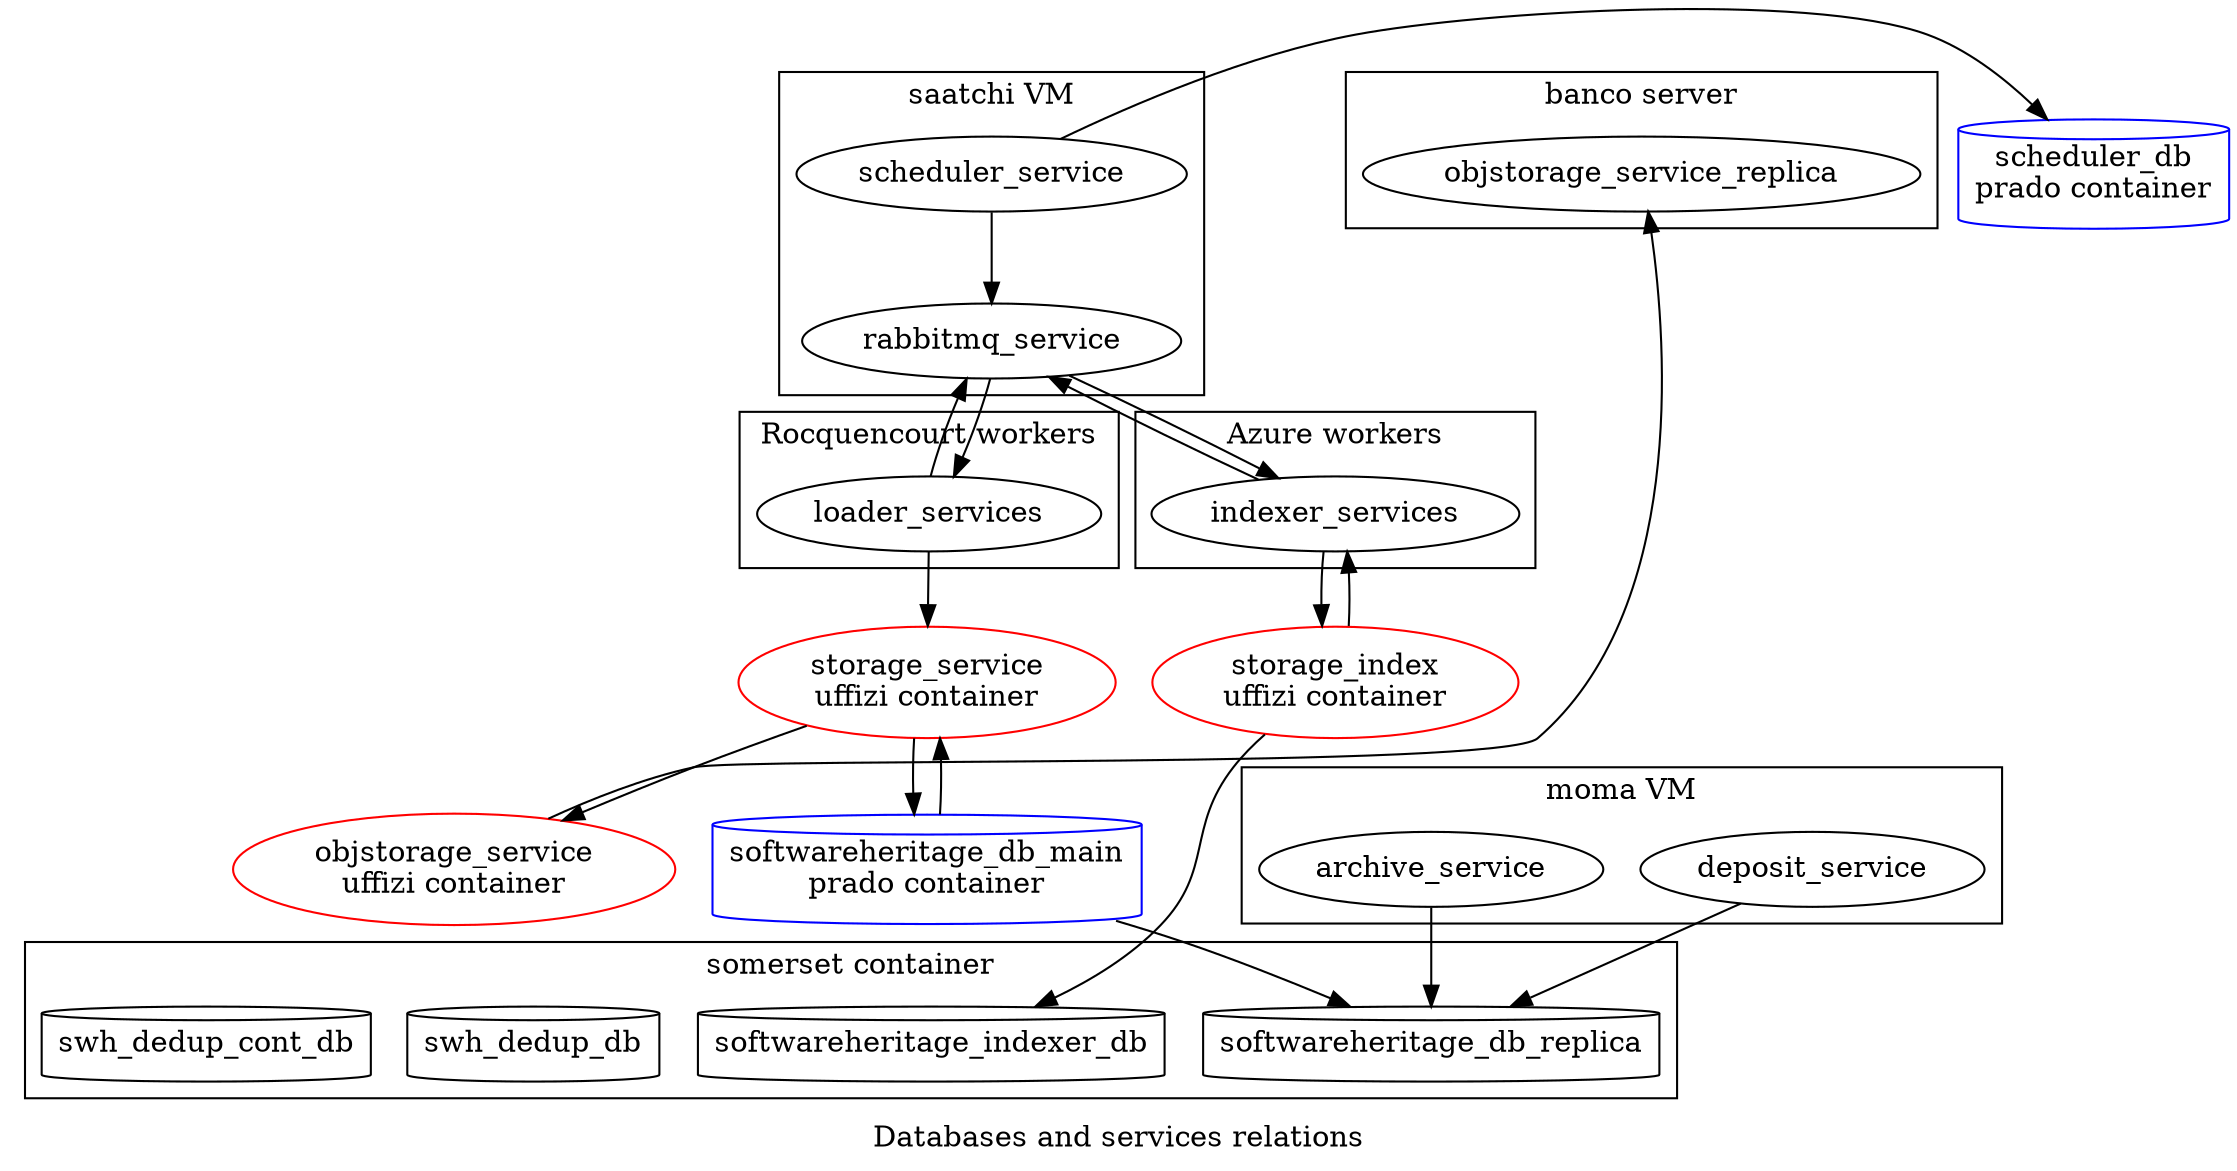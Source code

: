 digraph {
	label="Databases and services relations"

	scheduler_service -> scheduler_db [constraint=false]
	scheduler_service -> rabbitmq_service

	rabbitmq_service -> loader_services
	loader_services -> rabbitmq_service

	loader_services -> storage_service
	storage_service -> objstorage_service
	objstorage_service -> objstorage_service_replica [constraint=false]

	rabbitmq_service -> indexer_services
	indexer_services -> rabbitmq_service

	indexer_services -> storage_index
	storage_index -> indexer_services

	deposit_service -> softwareheritage_db_replica
	archive_service -> softwareheritage_db_replica

	storage_service -> softwareheritage_db_main
	softwareheritage_db_main -> storage_service

	softwareheritage_db_main -> softwareheritage_db_replica

	storage_index -> softwareheritage_indexer_db [constraint=false]

	subgraph cluster_banco {
		label="banco server"
		color="black"

		objstorage_service_replica
	}

	subgraph cluster_moma {
		label="moma VM"
		color="black"

		deposit_service
		archive_service
	}

/* prado container */
	scheduler_db[shape="cylinder", color="blue",
		label="scheduler_db\nprado container"]
	softwareheritage_db_main[shape="cylinder", color="blue",
		label="softwareheritage_db_main\nprado container"]

	subgraph cluster_somerset {
		label="somerset container"
		color="black"

		softwareheritage_db_replica[shape="cylinder"]
		softwareheritage_indexer_db[shape="cylinder"]
		swh_dedup_db[shape="cylinder"]
		swh_dedup_cont_db[shape="cylinder"]
	}

	subgraph cluster_saatchi {
		label="saatchi VM"
		color="black"

		rabbitmq_service
		scheduler_service
	}

/* uffizi container */
	storage_service[color=red, label="storage_service\nuffizi container"]
	objstorage_service[color=red, label="objstorage_service\nuffizi container"]
	storage_index[color=red, label="storage_index\nuffizi container"]

	subgraph cluster_rocquencourt_workers {
		label="Rocquencourt workers"
		color="black"

		loader_services
	}

	subgraph cluster_azure_workers {
		label="Azure workers"
		color="black"

		indexer_services
	}

}
